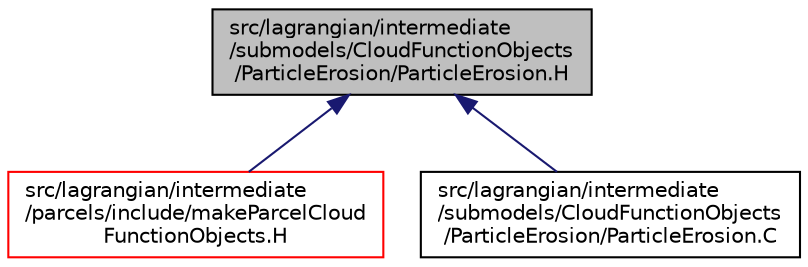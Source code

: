 digraph "src/lagrangian/intermediate/submodels/CloudFunctionObjects/ParticleErosion/ParticleErosion.H"
{
  bgcolor="transparent";
  edge [fontname="Helvetica",fontsize="10",labelfontname="Helvetica",labelfontsize="10"];
  node [fontname="Helvetica",fontsize="10",shape=record];
  Node1 [label="src/lagrangian/intermediate\l/submodels/CloudFunctionObjects\l/ParticleErosion/ParticleErosion.H",height=0.2,width=0.4,color="black", fillcolor="grey75", style="filled", fontcolor="black"];
  Node1 -> Node2 [dir="back",color="midnightblue",fontsize="10",style="solid",fontname="Helvetica"];
  Node2 [label="src/lagrangian/intermediate\l/parcels/include/makeParcelCloud\lFunctionObjects.H",height=0.2,width=0.4,color="red",URL="$a06677.html"];
  Node1 -> Node3 [dir="back",color="midnightblue",fontsize="10",style="solid",fontname="Helvetica"];
  Node3 [label="src/lagrangian/intermediate\l/submodels/CloudFunctionObjects\l/ParticleErosion/ParticleErosion.C",height=0.2,width=0.4,color="black",URL="$a06757.html"];
}
